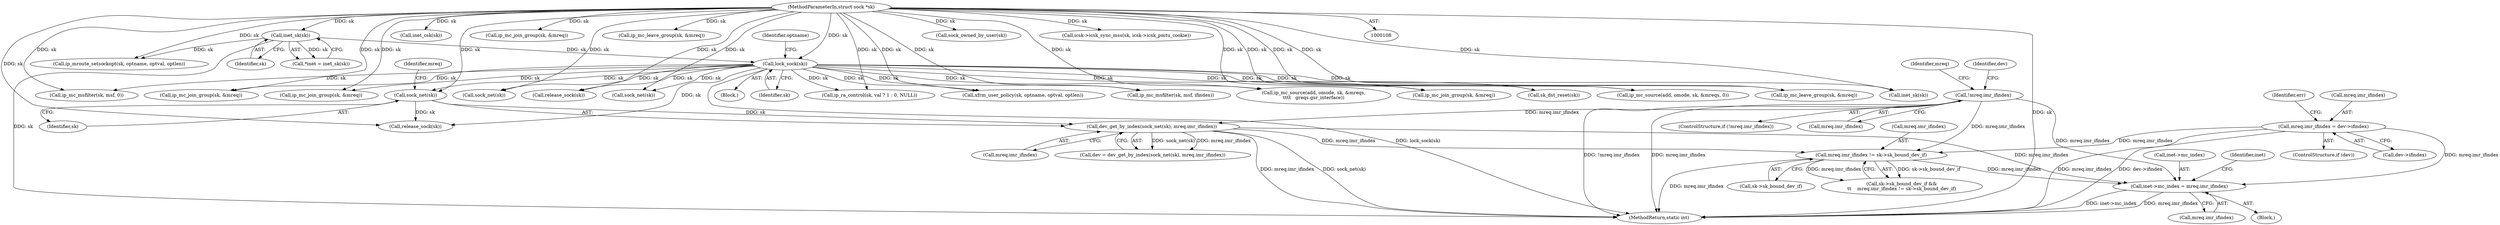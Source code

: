 digraph "0_linux_f6d8bd051c391c1c0458a30b2a7abcd939329259_26@pointer" {
"1000814" [label="(Call,inet->mc_index = mreq.imr_ifindex)"];
"1000806" [label="(Call,mreq.imr_ifindex != sk->sk_bound_dev_if)"];
"1000781" [label="(Call,dev_get_by_index(sock_net(sk), mreq.imr_ifindex))"];
"1000782" [label="(Call,sock_net(sk))"];
"1000259" [label="(Call,lock_sock(sk))"];
"1000118" [label="(Call,inet_sk(sk))"];
"1000109" [label="(MethodParameterIn,struct sock *sk)"];
"1000730" [label="(Call,!mreq.imr_ifindex)"];
"1000771" [label="(Call,mreq.imr_ifindex = dev->ifindex)"];
"1000815" [label="(Call,inet->mc_index)"];
"1000114" [label="(Block,)"];
"1001596" [label="(Call,ip_mc_msfilter(sk, msf, ifindex))"];
"1000818" [label="(Call,mreq.imr_ifindex)"];
"1000279" [label="(Call,sock_net(sk))"];
"1000260" [label="(Identifier,sk)"];
"1000989" [label="(Call,ip_mc_msfilter(sk, msf, 0))"];
"1000304" [label="(Call,inet_csk(sk))"];
"1000807" [label="(Call,mreq.imr_ifindex)"];
"1000731" [label="(Call,mreq.imr_ifindex)"];
"1001179" [label="(Call,ip_mc_join_group(sk, &mreq))"];
"1000894" [label="(Call,ip_mc_join_group(sk, &mreq))"];
"1000730" [label="(Call,!mreq.imr_ifindex)"];
"1000762" [label="(Call,sock_net(sk))"];
"1000262" [label="(Identifier,optname)"];
"1000116" [label="(Call,*inet = inet_sk(sk))"];
"1000901" [label="(Call,ip_mc_leave_group(sk, &mreq))"];
"1000823" [label="(Identifier,inet)"];
"1000802" [label="(Call,sk->sk_bound_dev_if &&\n\t\t    mreq.imr_ifindex != sk->sk_bound_dev_if)"];
"1000810" [label="(Call,sk->sk_bound_dev_if)"];
"1000814" [label="(Call,inet->mc_index = mreq.imr_ifindex)"];
"1000739" [label="(Identifier,mreq)"];
"1000729" [label="(ControlStructure,if (!mreq.imr_ifindex))"];
"1000784" [label="(Call,mreq.imr_ifindex)"];
"1001727" [label="(Call,release_sock(sk))"];
"1000806" [label="(Call,mreq.imr_ifindex != sk->sk_bound_dev_if)"];
"1001630" [label="(Call,ip_ra_control(sk, val ? 1 : 0, NULL))"];
"1000259" [label="(Call,lock_sock(sk))"];
"1000781" [label="(Call,dev_get_by_index(sock_net(sk), mreq.imr_ifindex))"];
"1000118" [label="(Call,inet_sk(sk))"];
"1001078" [label="(Call,ip_mc_join_group(sk, &mreq))"];
"1000779" [label="(Call,dev = dev_get_by_index(sock_net(sk), mreq.imr_ifindex))"];
"1000771" [label="(Call,mreq.imr_ifindex = dev->ifindex)"];
"1000785" [label="(Identifier,mreq)"];
"1000512" [label="(Call,sk_dst_reset(sk))"];
"1001186" [label="(Call,ip_mc_leave_group(sk, &mreq))"];
"1000251" [label="(Call,ip_mroute_setsockopt(sk, optname, optval, optlen))"];
"1001377" [label="(Call,ip_mc_source(add, omode, sk, &mreqs,\n\t\t\t\t   greqs.gsr_interface))"];
"1000782" [label="(Call,sock_net(sk))"];
"1000780" [label="(Identifier,dev)"];
"1000119" [label="(Identifier,sk)"];
"1000294" [label="(Call,sock_owned_by_user(sk))"];
"1001106" [label="(Call,ip_mc_source(add, omode, sk, &mreqs, 0))"];
"1000352" [label="(Call,icsk->icsk_sync_mss(sk, icsk->icsk_pmtu_cookie))"];
"1000783" [label="(Identifier,sk)"];
"1000788" [label="(Identifier,err)"];
"1000844" [label="(Call,inet_sk(sk))"];
"1001665" [label="(Call,xfrm_user_policy(sk, optname, optval, optlen))"];
"1001722" [label="(Call,release_sock(sk))"];
"1000772" [label="(Call,mreq.imr_ifindex)"];
"1000775" [label="(Call,dev->ifindex)"];
"1000109" [label="(MethodParameterIn,struct sock *sk)"];
"1001342" [label="(Call,ip_mc_join_group(sk, &mreq))"];
"1001732" [label="(MethodReturn,static int)"];
"1000769" [label="(ControlStructure,if (dev))"];
"1000669" [label="(Block,)"];
"1000814" -> "1000669"  [label="AST: "];
"1000814" -> "1000818"  [label="CFG: "];
"1000815" -> "1000814"  [label="AST: "];
"1000818" -> "1000814"  [label="AST: "];
"1000823" -> "1000814"  [label="CFG: "];
"1000814" -> "1001732"  [label="DDG: mreq.imr_ifindex"];
"1000814" -> "1001732"  [label="DDG: inet->mc_index"];
"1000806" -> "1000814"  [label="DDG: mreq.imr_ifindex"];
"1000781" -> "1000814"  [label="DDG: mreq.imr_ifindex"];
"1000730" -> "1000814"  [label="DDG: mreq.imr_ifindex"];
"1000771" -> "1000814"  [label="DDG: mreq.imr_ifindex"];
"1000806" -> "1000802"  [label="AST: "];
"1000806" -> "1000810"  [label="CFG: "];
"1000807" -> "1000806"  [label="AST: "];
"1000810" -> "1000806"  [label="AST: "];
"1000802" -> "1000806"  [label="CFG: "];
"1000806" -> "1001732"  [label="DDG: mreq.imr_ifindex"];
"1000806" -> "1000802"  [label="DDG: sk->sk_bound_dev_if"];
"1000806" -> "1000802"  [label="DDG: mreq.imr_ifindex"];
"1000781" -> "1000806"  [label="DDG: mreq.imr_ifindex"];
"1000730" -> "1000806"  [label="DDG: mreq.imr_ifindex"];
"1000771" -> "1000806"  [label="DDG: mreq.imr_ifindex"];
"1000781" -> "1000779"  [label="AST: "];
"1000781" -> "1000784"  [label="CFG: "];
"1000782" -> "1000781"  [label="AST: "];
"1000784" -> "1000781"  [label="AST: "];
"1000779" -> "1000781"  [label="CFG: "];
"1000781" -> "1001732"  [label="DDG: sock_net(sk)"];
"1000781" -> "1001732"  [label="DDG: mreq.imr_ifindex"];
"1000781" -> "1000779"  [label="DDG: sock_net(sk)"];
"1000781" -> "1000779"  [label="DDG: mreq.imr_ifindex"];
"1000782" -> "1000781"  [label="DDG: sk"];
"1000730" -> "1000781"  [label="DDG: mreq.imr_ifindex"];
"1000782" -> "1000783"  [label="CFG: "];
"1000783" -> "1000782"  [label="AST: "];
"1000785" -> "1000782"  [label="CFG: "];
"1000259" -> "1000782"  [label="DDG: sk"];
"1000109" -> "1000782"  [label="DDG: sk"];
"1000782" -> "1001722"  [label="DDG: sk"];
"1000259" -> "1000114"  [label="AST: "];
"1000259" -> "1000260"  [label="CFG: "];
"1000260" -> "1000259"  [label="AST: "];
"1000262" -> "1000259"  [label="CFG: "];
"1000259" -> "1001732"  [label="DDG: lock_sock(sk)"];
"1000118" -> "1000259"  [label="DDG: sk"];
"1000109" -> "1000259"  [label="DDG: sk"];
"1000259" -> "1000279"  [label="DDG: sk"];
"1000259" -> "1000512"  [label="DDG: sk"];
"1000259" -> "1000762"  [label="DDG: sk"];
"1000259" -> "1000844"  [label="DDG: sk"];
"1000259" -> "1000989"  [label="DDG: sk"];
"1000259" -> "1001078"  [label="DDG: sk"];
"1000259" -> "1001106"  [label="DDG: sk"];
"1000259" -> "1001179"  [label="DDG: sk"];
"1000259" -> "1001186"  [label="DDG: sk"];
"1000259" -> "1001342"  [label="DDG: sk"];
"1000259" -> "1001377"  [label="DDG: sk"];
"1000259" -> "1001596"  [label="DDG: sk"];
"1000259" -> "1001630"  [label="DDG: sk"];
"1000259" -> "1001665"  [label="DDG: sk"];
"1000259" -> "1001722"  [label="DDG: sk"];
"1000259" -> "1001727"  [label="DDG: sk"];
"1000118" -> "1000116"  [label="AST: "];
"1000118" -> "1000119"  [label="CFG: "];
"1000119" -> "1000118"  [label="AST: "];
"1000116" -> "1000118"  [label="CFG: "];
"1000118" -> "1001732"  [label="DDG: sk"];
"1000118" -> "1000116"  [label="DDG: sk"];
"1000109" -> "1000118"  [label="DDG: sk"];
"1000118" -> "1000251"  [label="DDG: sk"];
"1000109" -> "1000108"  [label="AST: "];
"1000109" -> "1001732"  [label="DDG: sk"];
"1000109" -> "1000251"  [label="DDG: sk"];
"1000109" -> "1000279"  [label="DDG: sk"];
"1000109" -> "1000294"  [label="DDG: sk"];
"1000109" -> "1000304"  [label="DDG: sk"];
"1000109" -> "1000352"  [label="DDG: sk"];
"1000109" -> "1000512"  [label="DDG: sk"];
"1000109" -> "1000762"  [label="DDG: sk"];
"1000109" -> "1000844"  [label="DDG: sk"];
"1000109" -> "1000894"  [label="DDG: sk"];
"1000109" -> "1000901"  [label="DDG: sk"];
"1000109" -> "1000989"  [label="DDG: sk"];
"1000109" -> "1001078"  [label="DDG: sk"];
"1000109" -> "1001106"  [label="DDG: sk"];
"1000109" -> "1001179"  [label="DDG: sk"];
"1000109" -> "1001186"  [label="DDG: sk"];
"1000109" -> "1001342"  [label="DDG: sk"];
"1000109" -> "1001377"  [label="DDG: sk"];
"1000109" -> "1001596"  [label="DDG: sk"];
"1000109" -> "1001630"  [label="DDG: sk"];
"1000109" -> "1001665"  [label="DDG: sk"];
"1000109" -> "1001722"  [label="DDG: sk"];
"1000109" -> "1001727"  [label="DDG: sk"];
"1000730" -> "1000729"  [label="AST: "];
"1000730" -> "1000731"  [label="CFG: "];
"1000731" -> "1000730"  [label="AST: "];
"1000739" -> "1000730"  [label="CFG: "];
"1000780" -> "1000730"  [label="CFG: "];
"1000730" -> "1001732"  [label="DDG: !mreq.imr_ifindex"];
"1000730" -> "1001732"  [label="DDG: mreq.imr_ifindex"];
"1000771" -> "1000769"  [label="AST: "];
"1000771" -> "1000775"  [label="CFG: "];
"1000772" -> "1000771"  [label="AST: "];
"1000775" -> "1000771"  [label="AST: "];
"1000788" -> "1000771"  [label="CFG: "];
"1000771" -> "1001732"  [label="DDG: mreq.imr_ifindex"];
"1000771" -> "1001732"  [label="DDG: dev->ifindex"];
}
